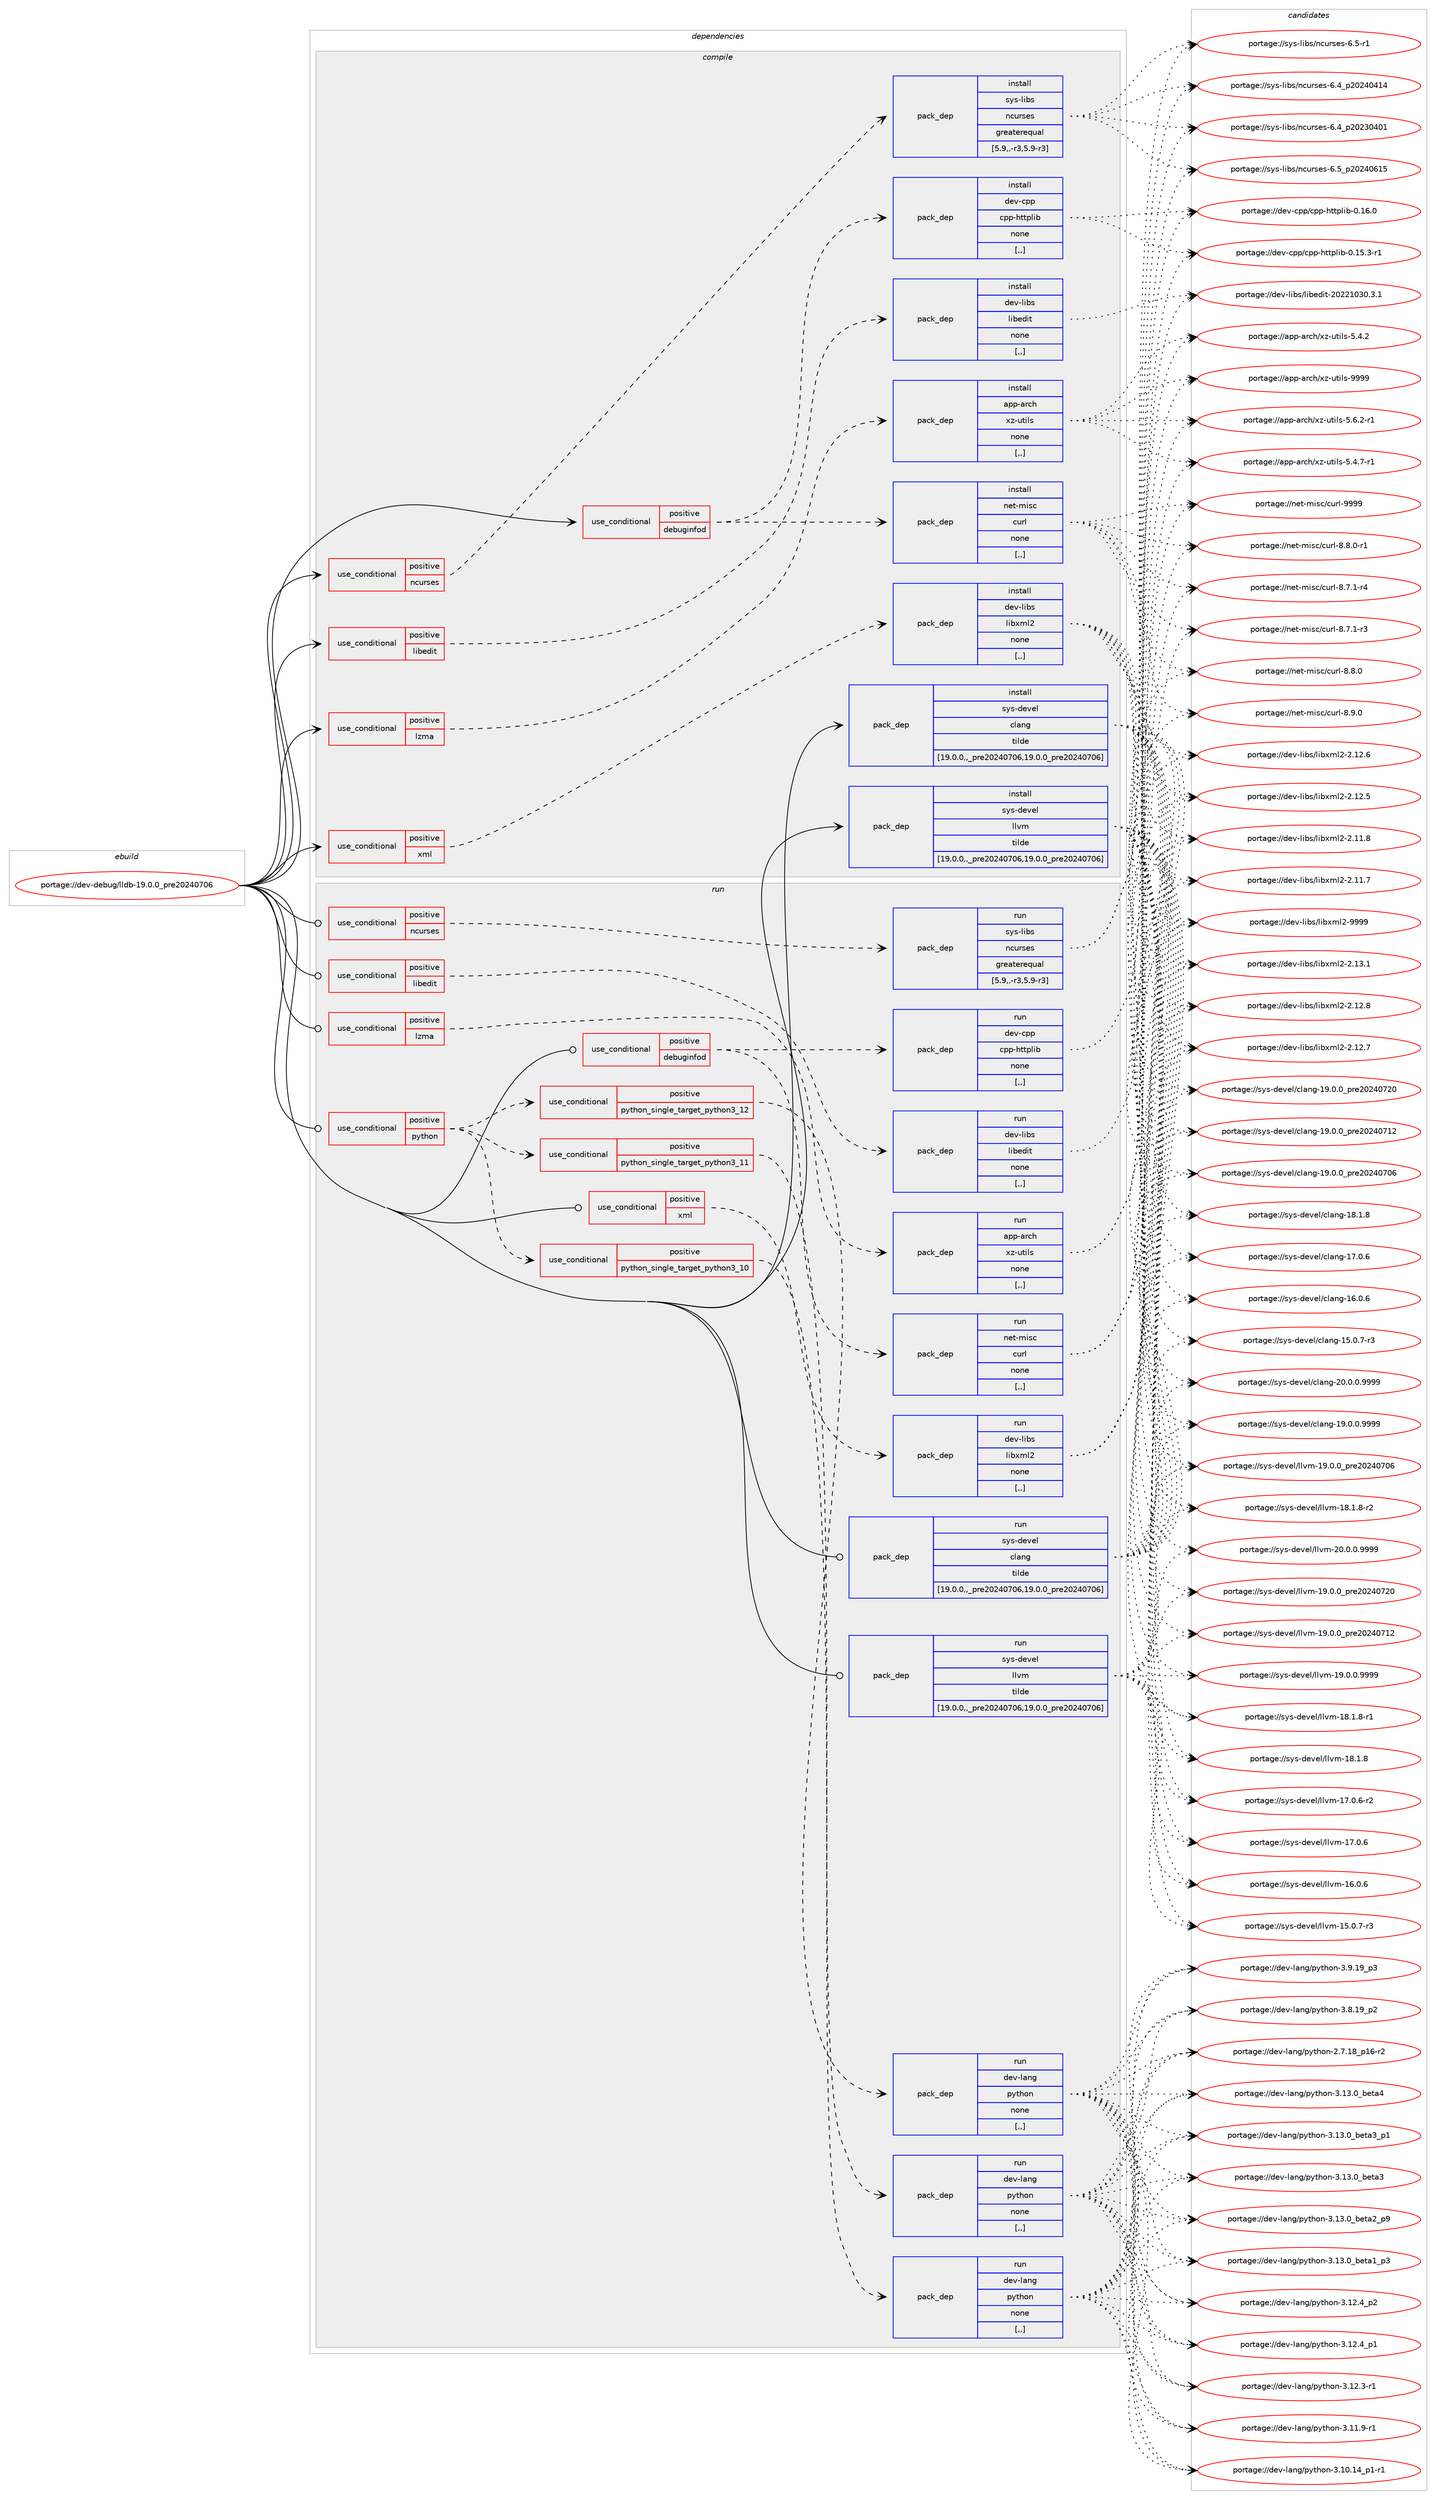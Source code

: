 digraph prolog {

# *************
# Graph options
# *************

newrank=true;
concentrate=true;
compound=true;
graph [rankdir=LR,fontname=Helvetica,fontsize=10,ranksep=1.5];#, ranksep=2.5, nodesep=0.2];
edge  [arrowhead=vee];
node  [fontname=Helvetica,fontsize=10];

# **********
# The ebuild
# **********

subgraph cluster_leftcol {
color=gray;
label=<<i>ebuild</i>>;
id [label="portage://dev-debug/lldb-19.0.0_pre20240706", color=red, width=4, href="../dev-debug/lldb-19.0.0_pre20240706.svg"];
}

# ****************
# The dependencies
# ****************

subgraph cluster_midcol {
color=gray;
label=<<i>dependencies</i>>;
subgraph cluster_compile {
fillcolor="#eeeeee";
style=filled;
label=<<i>compile</i>>;
subgraph cond19260 {
dependency72621 [label=<<TABLE BORDER="0" CELLBORDER="1" CELLSPACING="0" CELLPADDING="4"><TR><TD ROWSPAN="3" CELLPADDING="10">use_conditional</TD></TR><TR><TD>positive</TD></TR><TR><TD>debuginfod</TD></TR></TABLE>>, shape=none, color=red];
subgraph pack52405 {
dependency72622 [label=<<TABLE BORDER="0" CELLBORDER="1" CELLSPACING="0" CELLPADDING="4" WIDTH="220"><TR><TD ROWSPAN="6" CELLPADDING="30">pack_dep</TD></TR><TR><TD WIDTH="110">install</TD></TR><TR><TD>net-misc</TD></TR><TR><TD>curl</TD></TR><TR><TD>none</TD></TR><TR><TD>[,,]</TD></TR></TABLE>>, shape=none, color=blue];
}
dependency72621:e -> dependency72622:w [weight=20,style="dashed",arrowhead="vee"];
subgraph pack52406 {
dependency72623 [label=<<TABLE BORDER="0" CELLBORDER="1" CELLSPACING="0" CELLPADDING="4" WIDTH="220"><TR><TD ROWSPAN="6" CELLPADDING="30">pack_dep</TD></TR><TR><TD WIDTH="110">install</TD></TR><TR><TD>dev-cpp</TD></TR><TR><TD>cpp-httplib</TD></TR><TR><TD>none</TD></TR><TR><TD>[,,]</TD></TR></TABLE>>, shape=none, color=blue];
}
dependency72621:e -> dependency72623:w [weight=20,style="dashed",arrowhead="vee"];
}
id:e -> dependency72621:w [weight=20,style="solid",arrowhead="vee"];
subgraph cond19261 {
dependency72624 [label=<<TABLE BORDER="0" CELLBORDER="1" CELLSPACING="0" CELLPADDING="4"><TR><TD ROWSPAN="3" CELLPADDING="10">use_conditional</TD></TR><TR><TD>positive</TD></TR><TR><TD>libedit</TD></TR></TABLE>>, shape=none, color=red];
subgraph pack52407 {
dependency72625 [label=<<TABLE BORDER="0" CELLBORDER="1" CELLSPACING="0" CELLPADDING="4" WIDTH="220"><TR><TD ROWSPAN="6" CELLPADDING="30">pack_dep</TD></TR><TR><TD WIDTH="110">install</TD></TR><TR><TD>dev-libs</TD></TR><TR><TD>libedit</TD></TR><TR><TD>none</TD></TR><TR><TD>[,,]</TD></TR></TABLE>>, shape=none, color=blue];
}
dependency72624:e -> dependency72625:w [weight=20,style="dashed",arrowhead="vee"];
}
id:e -> dependency72624:w [weight=20,style="solid",arrowhead="vee"];
subgraph cond19262 {
dependency72626 [label=<<TABLE BORDER="0" CELLBORDER="1" CELLSPACING="0" CELLPADDING="4"><TR><TD ROWSPAN="3" CELLPADDING="10">use_conditional</TD></TR><TR><TD>positive</TD></TR><TR><TD>lzma</TD></TR></TABLE>>, shape=none, color=red];
subgraph pack52408 {
dependency72627 [label=<<TABLE BORDER="0" CELLBORDER="1" CELLSPACING="0" CELLPADDING="4" WIDTH="220"><TR><TD ROWSPAN="6" CELLPADDING="30">pack_dep</TD></TR><TR><TD WIDTH="110">install</TD></TR><TR><TD>app-arch</TD></TR><TR><TD>xz-utils</TD></TR><TR><TD>none</TD></TR><TR><TD>[,,]</TD></TR></TABLE>>, shape=none, color=blue];
}
dependency72626:e -> dependency72627:w [weight=20,style="dashed",arrowhead="vee"];
}
id:e -> dependency72626:w [weight=20,style="solid",arrowhead="vee"];
subgraph cond19263 {
dependency72628 [label=<<TABLE BORDER="0" CELLBORDER="1" CELLSPACING="0" CELLPADDING="4"><TR><TD ROWSPAN="3" CELLPADDING="10">use_conditional</TD></TR><TR><TD>positive</TD></TR><TR><TD>ncurses</TD></TR></TABLE>>, shape=none, color=red];
subgraph pack52409 {
dependency72629 [label=<<TABLE BORDER="0" CELLBORDER="1" CELLSPACING="0" CELLPADDING="4" WIDTH="220"><TR><TD ROWSPAN="6" CELLPADDING="30">pack_dep</TD></TR><TR><TD WIDTH="110">install</TD></TR><TR><TD>sys-libs</TD></TR><TR><TD>ncurses</TD></TR><TR><TD>greaterequal</TD></TR><TR><TD>[5.9,,-r3,5.9-r3]</TD></TR></TABLE>>, shape=none, color=blue];
}
dependency72628:e -> dependency72629:w [weight=20,style="dashed",arrowhead="vee"];
}
id:e -> dependency72628:w [weight=20,style="solid",arrowhead="vee"];
subgraph cond19264 {
dependency72630 [label=<<TABLE BORDER="0" CELLBORDER="1" CELLSPACING="0" CELLPADDING="4"><TR><TD ROWSPAN="3" CELLPADDING="10">use_conditional</TD></TR><TR><TD>positive</TD></TR><TR><TD>xml</TD></TR></TABLE>>, shape=none, color=red];
subgraph pack52410 {
dependency72631 [label=<<TABLE BORDER="0" CELLBORDER="1" CELLSPACING="0" CELLPADDING="4" WIDTH="220"><TR><TD ROWSPAN="6" CELLPADDING="30">pack_dep</TD></TR><TR><TD WIDTH="110">install</TD></TR><TR><TD>dev-libs</TD></TR><TR><TD>libxml2</TD></TR><TR><TD>none</TD></TR><TR><TD>[,,]</TD></TR></TABLE>>, shape=none, color=blue];
}
dependency72630:e -> dependency72631:w [weight=20,style="dashed",arrowhead="vee"];
}
id:e -> dependency72630:w [weight=20,style="solid",arrowhead="vee"];
subgraph pack52411 {
dependency72632 [label=<<TABLE BORDER="0" CELLBORDER="1" CELLSPACING="0" CELLPADDING="4" WIDTH="220"><TR><TD ROWSPAN="6" CELLPADDING="30">pack_dep</TD></TR><TR><TD WIDTH="110">install</TD></TR><TR><TD>sys-devel</TD></TR><TR><TD>clang</TD></TR><TR><TD>tilde</TD></TR><TR><TD>[19.0.0,,_pre20240706,19.0.0_pre20240706]</TD></TR></TABLE>>, shape=none, color=blue];
}
id:e -> dependency72632:w [weight=20,style="solid",arrowhead="vee"];
subgraph pack52412 {
dependency72633 [label=<<TABLE BORDER="0" CELLBORDER="1" CELLSPACING="0" CELLPADDING="4" WIDTH="220"><TR><TD ROWSPAN="6" CELLPADDING="30">pack_dep</TD></TR><TR><TD WIDTH="110">install</TD></TR><TR><TD>sys-devel</TD></TR><TR><TD>llvm</TD></TR><TR><TD>tilde</TD></TR><TR><TD>[19.0.0,,_pre20240706,19.0.0_pre20240706]</TD></TR></TABLE>>, shape=none, color=blue];
}
id:e -> dependency72633:w [weight=20,style="solid",arrowhead="vee"];
}
subgraph cluster_compileandrun {
fillcolor="#eeeeee";
style=filled;
label=<<i>compile and run</i>>;
}
subgraph cluster_run {
fillcolor="#eeeeee";
style=filled;
label=<<i>run</i>>;
subgraph cond19265 {
dependency72634 [label=<<TABLE BORDER="0" CELLBORDER="1" CELLSPACING="0" CELLPADDING="4"><TR><TD ROWSPAN="3" CELLPADDING="10">use_conditional</TD></TR><TR><TD>positive</TD></TR><TR><TD>debuginfod</TD></TR></TABLE>>, shape=none, color=red];
subgraph pack52413 {
dependency72635 [label=<<TABLE BORDER="0" CELLBORDER="1" CELLSPACING="0" CELLPADDING="4" WIDTH="220"><TR><TD ROWSPAN="6" CELLPADDING="30">pack_dep</TD></TR><TR><TD WIDTH="110">run</TD></TR><TR><TD>net-misc</TD></TR><TR><TD>curl</TD></TR><TR><TD>none</TD></TR><TR><TD>[,,]</TD></TR></TABLE>>, shape=none, color=blue];
}
dependency72634:e -> dependency72635:w [weight=20,style="dashed",arrowhead="vee"];
subgraph pack52414 {
dependency72636 [label=<<TABLE BORDER="0" CELLBORDER="1" CELLSPACING="0" CELLPADDING="4" WIDTH="220"><TR><TD ROWSPAN="6" CELLPADDING="30">pack_dep</TD></TR><TR><TD WIDTH="110">run</TD></TR><TR><TD>dev-cpp</TD></TR><TR><TD>cpp-httplib</TD></TR><TR><TD>none</TD></TR><TR><TD>[,,]</TD></TR></TABLE>>, shape=none, color=blue];
}
dependency72634:e -> dependency72636:w [weight=20,style="dashed",arrowhead="vee"];
}
id:e -> dependency72634:w [weight=20,style="solid",arrowhead="odot"];
subgraph cond19266 {
dependency72637 [label=<<TABLE BORDER="0" CELLBORDER="1" CELLSPACING="0" CELLPADDING="4"><TR><TD ROWSPAN="3" CELLPADDING="10">use_conditional</TD></TR><TR><TD>positive</TD></TR><TR><TD>libedit</TD></TR></TABLE>>, shape=none, color=red];
subgraph pack52415 {
dependency72638 [label=<<TABLE BORDER="0" CELLBORDER="1" CELLSPACING="0" CELLPADDING="4" WIDTH="220"><TR><TD ROWSPAN="6" CELLPADDING="30">pack_dep</TD></TR><TR><TD WIDTH="110">run</TD></TR><TR><TD>dev-libs</TD></TR><TR><TD>libedit</TD></TR><TR><TD>none</TD></TR><TR><TD>[,,]</TD></TR></TABLE>>, shape=none, color=blue];
}
dependency72637:e -> dependency72638:w [weight=20,style="dashed",arrowhead="vee"];
}
id:e -> dependency72637:w [weight=20,style="solid",arrowhead="odot"];
subgraph cond19267 {
dependency72639 [label=<<TABLE BORDER="0" CELLBORDER="1" CELLSPACING="0" CELLPADDING="4"><TR><TD ROWSPAN="3" CELLPADDING="10">use_conditional</TD></TR><TR><TD>positive</TD></TR><TR><TD>lzma</TD></TR></TABLE>>, shape=none, color=red];
subgraph pack52416 {
dependency72640 [label=<<TABLE BORDER="0" CELLBORDER="1" CELLSPACING="0" CELLPADDING="4" WIDTH="220"><TR><TD ROWSPAN="6" CELLPADDING="30">pack_dep</TD></TR><TR><TD WIDTH="110">run</TD></TR><TR><TD>app-arch</TD></TR><TR><TD>xz-utils</TD></TR><TR><TD>none</TD></TR><TR><TD>[,,]</TD></TR></TABLE>>, shape=none, color=blue];
}
dependency72639:e -> dependency72640:w [weight=20,style="dashed",arrowhead="vee"];
}
id:e -> dependency72639:w [weight=20,style="solid",arrowhead="odot"];
subgraph cond19268 {
dependency72641 [label=<<TABLE BORDER="0" CELLBORDER="1" CELLSPACING="0" CELLPADDING="4"><TR><TD ROWSPAN="3" CELLPADDING="10">use_conditional</TD></TR><TR><TD>positive</TD></TR><TR><TD>ncurses</TD></TR></TABLE>>, shape=none, color=red];
subgraph pack52417 {
dependency72642 [label=<<TABLE BORDER="0" CELLBORDER="1" CELLSPACING="0" CELLPADDING="4" WIDTH="220"><TR><TD ROWSPAN="6" CELLPADDING="30">pack_dep</TD></TR><TR><TD WIDTH="110">run</TD></TR><TR><TD>sys-libs</TD></TR><TR><TD>ncurses</TD></TR><TR><TD>greaterequal</TD></TR><TR><TD>[5.9,,-r3,5.9-r3]</TD></TR></TABLE>>, shape=none, color=blue];
}
dependency72641:e -> dependency72642:w [weight=20,style="dashed",arrowhead="vee"];
}
id:e -> dependency72641:w [weight=20,style="solid",arrowhead="odot"];
subgraph cond19269 {
dependency72643 [label=<<TABLE BORDER="0" CELLBORDER="1" CELLSPACING="0" CELLPADDING="4"><TR><TD ROWSPAN="3" CELLPADDING="10">use_conditional</TD></TR><TR><TD>positive</TD></TR><TR><TD>python</TD></TR></TABLE>>, shape=none, color=red];
subgraph cond19270 {
dependency72644 [label=<<TABLE BORDER="0" CELLBORDER="1" CELLSPACING="0" CELLPADDING="4"><TR><TD ROWSPAN="3" CELLPADDING="10">use_conditional</TD></TR><TR><TD>positive</TD></TR><TR><TD>python_single_target_python3_10</TD></TR></TABLE>>, shape=none, color=red];
subgraph pack52418 {
dependency72645 [label=<<TABLE BORDER="0" CELLBORDER="1" CELLSPACING="0" CELLPADDING="4" WIDTH="220"><TR><TD ROWSPAN="6" CELLPADDING="30">pack_dep</TD></TR><TR><TD WIDTH="110">run</TD></TR><TR><TD>dev-lang</TD></TR><TR><TD>python</TD></TR><TR><TD>none</TD></TR><TR><TD>[,,]</TD></TR></TABLE>>, shape=none, color=blue];
}
dependency72644:e -> dependency72645:w [weight=20,style="dashed",arrowhead="vee"];
}
dependency72643:e -> dependency72644:w [weight=20,style="dashed",arrowhead="vee"];
subgraph cond19271 {
dependency72646 [label=<<TABLE BORDER="0" CELLBORDER="1" CELLSPACING="0" CELLPADDING="4"><TR><TD ROWSPAN="3" CELLPADDING="10">use_conditional</TD></TR><TR><TD>positive</TD></TR><TR><TD>python_single_target_python3_11</TD></TR></TABLE>>, shape=none, color=red];
subgraph pack52419 {
dependency72647 [label=<<TABLE BORDER="0" CELLBORDER="1" CELLSPACING="0" CELLPADDING="4" WIDTH="220"><TR><TD ROWSPAN="6" CELLPADDING="30">pack_dep</TD></TR><TR><TD WIDTH="110">run</TD></TR><TR><TD>dev-lang</TD></TR><TR><TD>python</TD></TR><TR><TD>none</TD></TR><TR><TD>[,,]</TD></TR></TABLE>>, shape=none, color=blue];
}
dependency72646:e -> dependency72647:w [weight=20,style="dashed",arrowhead="vee"];
}
dependency72643:e -> dependency72646:w [weight=20,style="dashed",arrowhead="vee"];
subgraph cond19272 {
dependency72648 [label=<<TABLE BORDER="0" CELLBORDER="1" CELLSPACING="0" CELLPADDING="4"><TR><TD ROWSPAN="3" CELLPADDING="10">use_conditional</TD></TR><TR><TD>positive</TD></TR><TR><TD>python_single_target_python3_12</TD></TR></TABLE>>, shape=none, color=red];
subgraph pack52420 {
dependency72649 [label=<<TABLE BORDER="0" CELLBORDER="1" CELLSPACING="0" CELLPADDING="4" WIDTH="220"><TR><TD ROWSPAN="6" CELLPADDING="30">pack_dep</TD></TR><TR><TD WIDTH="110">run</TD></TR><TR><TD>dev-lang</TD></TR><TR><TD>python</TD></TR><TR><TD>none</TD></TR><TR><TD>[,,]</TD></TR></TABLE>>, shape=none, color=blue];
}
dependency72648:e -> dependency72649:w [weight=20,style="dashed",arrowhead="vee"];
}
dependency72643:e -> dependency72648:w [weight=20,style="dashed",arrowhead="vee"];
}
id:e -> dependency72643:w [weight=20,style="solid",arrowhead="odot"];
subgraph cond19273 {
dependency72650 [label=<<TABLE BORDER="0" CELLBORDER="1" CELLSPACING="0" CELLPADDING="4"><TR><TD ROWSPAN="3" CELLPADDING="10">use_conditional</TD></TR><TR><TD>positive</TD></TR><TR><TD>xml</TD></TR></TABLE>>, shape=none, color=red];
subgraph pack52421 {
dependency72651 [label=<<TABLE BORDER="0" CELLBORDER="1" CELLSPACING="0" CELLPADDING="4" WIDTH="220"><TR><TD ROWSPAN="6" CELLPADDING="30">pack_dep</TD></TR><TR><TD WIDTH="110">run</TD></TR><TR><TD>dev-libs</TD></TR><TR><TD>libxml2</TD></TR><TR><TD>none</TD></TR><TR><TD>[,,]</TD></TR></TABLE>>, shape=none, color=blue];
}
dependency72650:e -> dependency72651:w [weight=20,style="dashed",arrowhead="vee"];
}
id:e -> dependency72650:w [weight=20,style="solid",arrowhead="odot"];
subgraph pack52422 {
dependency72652 [label=<<TABLE BORDER="0" CELLBORDER="1" CELLSPACING="0" CELLPADDING="4" WIDTH="220"><TR><TD ROWSPAN="6" CELLPADDING="30">pack_dep</TD></TR><TR><TD WIDTH="110">run</TD></TR><TR><TD>sys-devel</TD></TR><TR><TD>clang</TD></TR><TR><TD>tilde</TD></TR><TR><TD>[19.0.0,,_pre20240706,19.0.0_pre20240706]</TD></TR></TABLE>>, shape=none, color=blue];
}
id:e -> dependency72652:w [weight=20,style="solid",arrowhead="odot"];
subgraph pack52423 {
dependency72653 [label=<<TABLE BORDER="0" CELLBORDER="1" CELLSPACING="0" CELLPADDING="4" WIDTH="220"><TR><TD ROWSPAN="6" CELLPADDING="30">pack_dep</TD></TR><TR><TD WIDTH="110">run</TD></TR><TR><TD>sys-devel</TD></TR><TR><TD>llvm</TD></TR><TR><TD>tilde</TD></TR><TR><TD>[19.0.0,,_pre20240706,19.0.0_pre20240706]</TD></TR></TABLE>>, shape=none, color=blue];
}
id:e -> dependency72653:w [weight=20,style="solid",arrowhead="odot"];
}
}

# **************
# The candidates
# **************

subgraph cluster_choices {
rank=same;
color=gray;
label=<<i>candidates</i>>;

subgraph choice52405 {
color=black;
nodesep=1;
choice110101116451091051159947991171141084557575757 [label="portage://net-misc/curl-9999", color=red, width=4,href="../net-misc/curl-9999.svg"];
choice11010111645109105115994799117114108455646574648 [label="portage://net-misc/curl-8.9.0", color=red, width=4,href="../net-misc/curl-8.9.0.svg"];
choice110101116451091051159947991171141084556465646484511449 [label="portage://net-misc/curl-8.8.0-r1", color=red, width=4,href="../net-misc/curl-8.8.0-r1.svg"];
choice11010111645109105115994799117114108455646564648 [label="portage://net-misc/curl-8.8.0", color=red, width=4,href="../net-misc/curl-8.8.0.svg"];
choice110101116451091051159947991171141084556465546494511452 [label="portage://net-misc/curl-8.7.1-r4", color=red, width=4,href="../net-misc/curl-8.7.1-r4.svg"];
choice110101116451091051159947991171141084556465546494511451 [label="portage://net-misc/curl-8.7.1-r3", color=red, width=4,href="../net-misc/curl-8.7.1-r3.svg"];
dependency72622:e -> choice110101116451091051159947991171141084557575757:w [style=dotted,weight="100"];
dependency72622:e -> choice11010111645109105115994799117114108455646574648:w [style=dotted,weight="100"];
dependency72622:e -> choice110101116451091051159947991171141084556465646484511449:w [style=dotted,weight="100"];
dependency72622:e -> choice11010111645109105115994799117114108455646564648:w [style=dotted,weight="100"];
dependency72622:e -> choice110101116451091051159947991171141084556465546494511452:w [style=dotted,weight="100"];
dependency72622:e -> choice110101116451091051159947991171141084556465546494511451:w [style=dotted,weight="100"];
}
subgraph choice52406 {
color=black;
nodesep=1;
choice10010111845991121124799112112451041161161121081059845484649544648 [label="portage://dev-cpp/cpp-httplib-0.16.0", color=red, width=4,href="../dev-cpp/cpp-httplib-0.16.0.svg"];
choice100101118459911211247991121124510411611611210810598454846495346514511449 [label="portage://dev-cpp/cpp-httplib-0.15.3-r1", color=red, width=4,href="../dev-cpp/cpp-httplib-0.15.3-r1.svg"];
dependency72623:e -> choice10010111845991121124799112112451041161161121081059845484649544648:w [style=dotted,weight="100"];
dependency72623:e -> choice100101118459911211247991121124510411611611210810598454846495346514511449:w [style=dotted,weight="100"];
}
subgraph choice52407 {
color=black;
nodesep=1;
choice1001011184510810598115471081059810110010511645504850504948514846514649 [label="portage://dev-libs/libedit-20221030.3.1", color=red, width=4,href="../dev-libs/libedit-20221030.3.1.svg"];
dependency72625:e -> choice1001011184510810598115471081059810110010511645504850504948514846514649:w [style=dotted,weight="100"];
}
subgraph choice52408 {
color=black;
nodesep=1;
choice9711211245971149910447120122451171161051081154557575757 [label="portage://app-arch/xz-utils-9999", color=red, width=4,href="../app-arch/xz-utils-9999.svg"];
choice9711211245971149910447120122451171161051081154553465446504511449 [label="portage://app-arch/xz-utils-5.6.2-r1", color=red, width=4,href="../app-arch/xz-utils-5.6.2-r1.svg"];
choice9711211245971149910447120122451171161051081154553465246554511449 [label="portage://app-arch/xz-utils-5.4.7-r1", color=red, width=4,href="../app-arch/xz-utils-5.4.7-r1.svg"];
choice971121124597114991044712012245117116105108115455346524650 [label="portage://app-arch/xz-utils-5.4.2", color=red, width=4,href="../app-arch/xz-utils-5.4.2.svg"];
dependency72627:e -> choice9711211245971149910447120122451171161051081154557575757:w [style=dotted,weight="100"];
dependency72627:e -> choice9711211245971149910447120122451171161051081154553465446504511449:w [style=dotted,weight="100"];
dependency72627:e -> choice9711211245971149910447120122451171161051081154553465246554511449:w [style=dotted,weight="100"];
dependency72627:e -> choice971121124597114991044712012245117116105108115455346524650:w [style=dotted,weight="100"];
}
subgraph choice52409 {
color=black;
nodesep=1;
choice1151211154510810598115471109911711411510111545544653951125048505248544953 [label="portage://sys-libs/ncurses-6.5_p20240615", color=red, width=4,href="../sys-libs/ncurses-6.5_p20240615.svg"];
choice11512111545108105981154711099117114115101115455446534511449 [label="portage://sys-libs/ncurses-6.5-r1", color=red, width=4,href="../sys-libs/ncurses-6.5-r1.svg"];
choice1151211154510810598115471109911711411510111545544652951125048505248524952 [label="portage://sys-libs/ncurses-6.4_p20240414", color=red, width=4,href="../sys-libs/ncurses-6.4_p20240414.svg"];
choice1151211154510810598115471109911711411510111545544652951125048505148524849 [label="portage://sys-libs/ncurses-6.4_p20230401", color=red, width=4,href="../sys-libs/ncurses-6.4_p20230401.svg"];
dependency72629:e -> choice1151211154510810598115471109911711411510111545544653951125048505248544953:w [style=dotted,weight="100"];
dependency72629:e -> choice11512111545108105981154711099117114115101115455446534511449:w [style=dotted,weight="100"];
dependency72629:e -> choice1151211154510810598115471109911711411510111545544652951125048505248524952:w [style=dotted,weight="100"];
dependency72629:e -> choice1151211154510810598115471109911711411510111545544652951125048505148524849:w [style=dotted,weight="100"];
}
subgraph choice52410 {
color=black;
nodesep=1;
choice10010111845108105981154710810598120109108504557575757 [label="portage://dev-libs/libxml2-9999", color=red, width=4,href="../dev-libs/libxml2-9999.svg"];
choice100101118451081059811547108105981201091085045504649514649 [label="portage://dev-libs/libxml2-2.13.1", color=red, width=4,href="../dev-libs/libxml2-2.13.1.svg"];
choice100101118451081059811547108105981201091085045504649504656 [label="portage://dev-libs/libxml2-2.12.8", color=red, width=4,href="../dev-libs/libxml2-2.12.8.svg"];
choice100101118451081059811547108105981201091085045504649504655 [label="portage://dev-libs/libxml2-2.12.7", color=red, width=4,href="../dev-libs/libxml2-2.12.7.svg"];
choice100101118451081059811547108105981201091085045504649504654 [label="portage://dev-libs/libxml2-2.12.6", color=red, width=4,href="../dev-libs/libxml2-2.12.6.svg"];
choice100101118451081059811547108105981201091085045504649504653 [label="portage://dev-libs/libxml2-2.12.5", color=red, width=4,href="../dev-libs/libxml2-2.12.5.svg"];
choice100101118451081059811547108105981201091085045504649494656 [label="portage://dev-libs/libxml2-2.11.8", color=red, width=4,href="../dev-libs/libxml2-2.11.8.svg"];
choice100101118451081059811547108105981201091085045504649494655 [label="portage://dev-libs/libxml2-2.11.7", color=red, width=4,href="../dev-libs/libxml2-2.11.7.svg"];
dependency72631:e -> choice10010111845108105981154710810598120109108504557575757:w [style=dotted,weight="100"];
dependency72631:e -> choice100101118451081059811547108105981201091085045504649514649:w [style=dotted,weight="100"];
dependency72631:e -> choice100101118451081059811547108105981201091085045504649504656:w [style=dotted,weight="100"];
dependency72631:e -> choice100101118451081059811547108105981201091085045504649504655:w [style=dotted,weight="100"];
dependency72631:e -> choice100101118451081059811547108105981201091085045504649504654:w [style=dotted,weight="100"];
dependency72631:e -> choice100101118451081059811547108105981201091085045504649504653:w [style=dotted,weight="100"];
dependency72631:e -> choice100101118451081059811547108105981201091085045504649494656:w [style=dotted,weight="100"];
dependency72631:e -> choice100101118451081059811547108105981201091085045504649494655:w [style=dotted,weight="100"];
}
subgraph choice52411 {
color=black;
nodesep=1;
choice11512111545100101118101108479910897110103455048464846484657575757 [label="portage://sys-devel/clang-20.0.0.9999", color=red, width=4,href="../sys-devel/clang-20.0.0.9999.svg"];
choice11512111545100101118101108479910897110103454957464846484657575757 [label="portage://sys-devel/clang-19.0.0.9999", color=red, width=4,href="../sys-devel/clang-19.0.0.9999.svg"];
choice1151211154510010111810110847991089711010345495746484648951121141015048505248555048 [label="portage://sys-devel/clang-19.0.0_pre20240720", color=red, width=4,href="../sys-devel/clang-19.0.0_pre20240720.svg"];
choice1151211154510010111810110847991089711010345495746484648951121141015048505248554950 [label="portage://sys-devel/clang-19.0.0_pre20240712", color=red, width=4,href="../sys-devel/clang-19.0.0_pre20240712.svg"];
choice1151211154510010111810110847991089711010345495746484648951121141015048505248554854 [label="portage://sys-devel/clang-19.0.0_pre20240706", color=red, width=4,href="../sys-devel/clang-19.0.0_pre20240706.svg"];
choice1151211154510010111810110847991089711010345495646494656 [label="portage://sys-devel/clang-18.1.8", color=red, width=4,href="../sys-devel/clang-18.1.8.svg"];
choice1151211154510010111810110847991089711010345495546484654 [label="portage://sys-devel/clang-17.0.6", color=red, width=4,href="../sys-devel/clang-17.0.6.svg"];
choice1151211154510010111810110847991089711010345495446484654 [label="portage://sys-devel/clang-16.0.6", color=red, width=4,href="../sys-devel/clang-16.0.6.svg"];
choice11512111545100101118101108479910897110103454953464846554511451 [label="portage://sys-devel/clang-15.0.7-r3", color=red, width=4,href="../sys-devel/clang-15.0.7-r3.svg"];
dependency72632:e -> choice11512111545100101118101108479910897110103455048464846484657575757:w [style=dotted,weight="100"];
dependency72632:e -> choice11512111545100101118101108479910897110103454957464846484657575757:w [style=dotted,weight="100"];
dependency72632:e -> choice1151211154510010111810110847991089711010345495746484648951121141015048505248555048:w [style=dotted,weight="100"];
dependency72632:e -> choice1151211154510010111810110847991089711010345495746484648951121141015048505248554950:w [style=dotted,weight="100"];
dependency72632:e -> choice1151211154510010111810110847991089711010345495746484648951121141015048505248554854:w [style=dotted,weight="100"];
dependency72632:e -> choice1151211154510010111810110847991089711010345495646494656:w [style=dotted,weight="100"];
dependency72632:e -> choice1151211154510010111810110847991089711010345495546484654:w [style=dotted,weight="100"];
dependency72632:e -> choice1151211154510010111810110847991089711010345495446484654:w [style=dotted,weight="100"];
dependency72632:e -> choice11512111545100101118101108479910897110103454953464846554511451:w [style=dotted,weight="100"];
}
subgraph choice52412 {
color=black;
nodesep=1;
choice1151211154510010111810110847108108118109455048464846484657575757 [label="portage://sys-devel/llvm-20.0.0.9999", color=red, width=4,href="../sys-devel/llvm-20.0.0.9999.svg"];
choice1151211154510010111810110847108108118109454957464846484657575757 [label="portage://sys-devel/llvm-19.0.0.9999", color=red, width=4,href="../sys-devel/llvm-19.0.0.9999.svg"];
choice115121115451001011181011084710810811810945495746484648951121141015048505248555048 [label="portage://sys-devel/llvm-19.0.0_pre20240720", color=red, width=4,href="../sys-devel/llvm-19.0.0_pre20240720.svg"];
choice115121115451001011181011084710810811810945495746484648951121141015048505248554950 [label="portage://sys-devel/llvm-19.0.0_pre20240712", color=red, width=4,href="../sys-devel/llvm-19.0.0_pre20240712.svg"];
choice115121115451001011181011084710810811810945495746484648951121141015048505248554854 [label="portage://sys-devel/llvm-19.0.0_pre20240706", color=red, width=4,href="../sys-devel/llvm-19.0.0_pre20240706.svg"];
choice1151211154510010111810110847108108118109454956464946564511450 [label="portage://sys-devel/llvm-18.1.8-r2", color=red, width=4,href="../sys-devel/llvm-18.1.8-r2.svg"];
choice1151211154510010111810110847108108118109454956464946564511449 [label="portage://sys-devel/llvm-18.1.8-r1", color=red, width=4,href="../sys-devel/llvm-18.1.8-r1.svg"];
choice115121115451001011181011084710810811810945495646494656 [label="portage://sys-devel/llvm-18.1.8", color=red, width=4,href="../sys-devel/llvm-18.1.8.svg"];
choice1151211154510010111810110847108108118109454955464846544511450 [label="portage://sys-devel/llvm-17.0.6-r2", color=red, width=4,href="../sys-devel/llvm-17.0.6-r2.svg"];
choice115121115451001011181011084710810811810945495546484654 [label="portage://sys-devel/llvm-17.0.6", color=red, width=4,href="../sys-devel/llvm-17.0.6.svg"];
choice115121115451001011181011084710810811810945495446484654 [label="portage://sys-devel/llvm-16.0.6", color=red, width=4,href="../sys-devel/llvm-16.0.6.svg"];
choice1151211154510010111810110847108108118109454953464846554511451 [label="portage://sys-devel/llvm-15.0.7-r3", color=red, width=4,href="../sys-devel/llvm-15.0.7-r3.svg"];
dependency72633:e -> choice1151211154510010111810110847108108118109455048464846484657575757:w [style=dotted,weight="100"];
dependency72633:e -> choice1151211154510010111810110847108108118109454957464846484657575757:w [style=dotted,weight="100"];
dependency72633:e -> choice115121115451001011181011084710810811810945495746484648951121141015048505248555048:w [style=dotted,weight="100"];
dependency72633:e -> choice115121115451001011181011084710810811810945495746484648951121141015048505248554950:w [style=dotted,weight="100"];
dependency72633:e -> choice115121115451001011181011084710810811810945495746484648951121141015048505248554854:w [style=dotted,weight="100"];
dependency72633:e -> choice1151211154510010111810110847108108118109454956464946564511450:w [style=dotted,weight="100"];
dependency72633:e -> choice1151211154510010111810110847108108118109454956464946564511449:w [style=dotted,weight="100"];
dependency72633:e -> choice115121115451001011181011084710810811810945495646494656:w [style=dotted,weight="100"];
dependency72633:e -> choice1151211154510010111810110847108108118109454955464846544511450:w [style=dotted,weight="100"];
dependency72633:e -> choice115121115451001011181011084710810811810945495546484654:w [style=dotted,weight="100"];
dependency72633:e -> choice115121115451001011181011084710810811810945495446484654:w [style=dotted,weight="100"];
dependency72633:e -> choice1151211154510010111810110847108108118109454953464846554511451:w [style=dotted,weight="100"];
}
subgraph choice52413 {
color=black;
nodesep=1;
choice110101116451091051159947991171141084557575757 [label="portage://net-misc/curl-9999", color=red, width=4,href="../net-misc/curl-9999.svg"];
choice11010111645109105115994799117114108455646574648 [label="portage://net-misc/curl-8.9.0", color=red, width=4,href="../net-misc/curl-8.9.0.svg"];
choice110101116451091051159947991171141084556465646484511449 [label="portage://net-misc/curl-8.8.0-r1", color=red, width=4,href="../net-misc/curl-8.8.0-r1.svg"];
choice11010111645109105115994799117114108455646564648 [label="portage://net-misc/curl-8.8.0", color=red, width=4,href="../net-misc/curl-8.8.0.svg"];
choice110101116451091051159947991171141084556465546494511452 [label="portage://net-misc/curl-8.7.1-r4", color=red, width=4,href="../net-misc/curl-8.7.1-r4.svg"];
choice110101116451091051159947991171141084556465546494511451 [label="portage://net-misc/curl-8.7.1-r3", color=red, width=4,href="../net-misc/curl-8.7.1-r3.svg"];
dependency72635:e -> choice110101116451091051159947991171141084557575757:w [style=dotted,weight="100"];
dependency72635:e -> choice11010111645109105115994799117114108455646574648:w [style=dotted,weight="100"];
dependency72635:e -> choice110101116451091051159947991171141084556465646484511449:w [style=dotted,weight="100"];
dependency72635:e -> choice11010111645109105115994799117114108455646564648:w [style=dotted,weight="100"];
dependency72635:e -> choice110101116451091051159947991171141084556465546494511452:w [style=dotted,weight="100"];
dependency72635:e -> choice110101116451091051159947991171141084556465546494511451:w [style=dotted,weight="100"];
}
subgraph choice52414 {
color=black;
nodesep=1;
choice10010111845991121124799112112451041161161121081059845484649544648 [label="portage://dev-cpp/cpp-httplib-0.16.0", color=red, width=4,href="../dev-cpp/cpp-httplib-0.16.0.svg"];
choice100101118459911211247991121124510411611611210810598454846495346514511449 [label="portage://dev-cpp/cpp-httplib-0.15.3-r1", color=red, width=4,href="../dev-cpp/cpp-httplib-0.15.3-r1.svg"];
dependency72636:e -> choice10010111845991121124799112112451041161161121081059845484649544648:w [style=dotted,weight="100"];
dependency72636:e -> choice100101118459911211247991121124510411611611210810598454846495346514511449:w [style=dotted,weight="100"];
}
subgraph choice52415 {
color=black;
nodesep=1;
choice1001011184510810598115471081059810110010511645504850504948514846514649 [label="portage://dev-libs/libedit-20221030.3.1", color=red, width=4,href="../dev-libs/libedit-20221030.3.1.svg"];
dependency72638:e -> choice1001011184510810598115471081059810110010511645504850504948514846514649:w [style=dotted,weight="100"];
}
subgraph choice52416 {
color=black;
nodesep=1;
choice9711211245971149910447120122451171161051081154557575757 [label="portage://app-arch/xz-utils-9999", color=red, width=4,href="../app-arch/xz-utils-9999.svg"];
choice9711211245971149910447120122451171161051081154553465446504511449 [label="portage://app-arch/xz-utils-5.6.2-r1", color=red, width=4,href="../app-arch/xz-utils-5.6.2-r1.svg"];
choice9711211245971149910447120122451171161051081154553465246554511449 [label="portage://app-arch/xz-utils-5.4.7-r1", color=red, width=4,href="../app-arch/xz-utils-5.4.7-r1.svg"];
choice971121124597114991044712012245117116105108115455346524650 [label="portage://app-arch/xz-utils-5.4.2", color=red, width=4,href="../app-arch/xz-utils-5.4.2.svg"];
dependency72640:e -> choice9711211245971149910447120122451171161051081154557575757:w [style=dotted,weight="100"];
dependency72640:e -> choice9711211245971149910447120122451171161051081154553465446504511449:w [style=dotted,weight="100"];
dependency72640:e -> choice9711211245971149910447120122451171161051081154553465246554511449:w [style=dotted,weight="100"];
dependency72640:e -> choice971121124597114991044712012245117116105108115455346524650:w [style=dotted,weight="100"];
}
subgraph choice52417 {
color=black;
nodesep=1;
choice1151211154510810598115471109911711411510111545544653951125048505248544953 [label="portage://sys-libs/ncurses-6.5_p20240615", color=red, width=4,href="../sys-libs/ncurses-6.5_p20240615.svg"];
choice11512111545108105981154711099117114115101115455446534511449 [label="portage://sys-libs/ncurses-6.5-r1", color=red, width=4,href="../sys-libs/ncurses-6.5-r1.svg"];
choice1151211154510810598115471109911711411510111545544652951125048505248524952 [label="portage://sys-libs/ncurses-6.4_p20240414", color=red, width=4,href="../sys-libs/ncurses-6.4_p20240414.svg"];
choice1151211154510810598115471109911711411510111545544652951125048505148524849 [label="portage://sys-libs/ncurses-6.4_p20230401", color=red, width=4,href="../sys-libs/ncurses-6.4_p20230401.svg"];
dependency72642:e -> choice1151211154510810598115471109911711411510111545544653951125048505248544953:w [style=dotted,weight="100"];
dependency72642:e -> choice11512111545108105981154711099117114115101115455446534511449:w [style=dotted,weight="100"];
dependency72642:e -> choice1151211154510810598115471109911711411510111545544652951125048505248524952:w [style=dotted,weight="100"];
dependency72642:e -> choice1151211154510810598115471109911711411510111545544652951125048505148524849:w [style=dotted,weight="100"];
}
subgraph choice52418 {
color=black;
nodesep=1;
choice1001011184510897110103471121211161041111104551464951464895981011169752 [label="portage://dev-lang/python-3.13.0_beta4", color=red, width=4,href="../dev-lang/python-3.13.0_beta4.svg"];
choice10010111845108971101034711212111610411111045514649514648959810111697519511249 [label="portage://dev-lang/python-3.13.0_beta3_p1", color=red, width=4,href="../dev-lang/python-3.13.0_beta3_p1.svg"];
choice1001011184510897110103471121211161041111104551464951464895981011169751 [label="portage://dev-lang/python-3.13.0_beta3", color=red, width=4,href="../dev-lang/python-3.13.0_beta3.svg"];
choice10010111845108971101034711212111610411111045514649514648959810111697509511257 [label="portage://dev-lang/python-3.13.0_beta2_p9", color=red, width=4,href="../dev-lang/python-3.13.0_beta2_p9.svg"];
choice10010111845108971101034711212111610411111045514649514648959810111697499511251 [label="portage://dev-lang/python-3.13.0_beta1_p3", color=red, width=4,href="../dev-lang/python-3.13.0_beta1_p3.svg"];
choice100101118451089711010347112121116104111110455146495046529511250 [label="portage://dev-lang/python-3.12.4_p2", color=red, width=4,href="../dev-lang/python-3.12.4_p2.svg"];
choice100101118451089711010347112121116104111110455146495046529511249 [label="portage://dev-lang/python-3.12.4_p1", color=red, width=4,href="../dev-lang/python-3.12.4_p1.svg"];
choice100101118451089711010347112121116104111110455146495046514511449 [label="portage://dev-lang/python-3.12.3-r1", color=red, width=4,href="../dev-lang/python-3.12.3-r1.svg"];
choice100101118451089711010347112121116104111110455146494946574511449 [label="portage://dev-lang/python-3.11.9-r1", color=red, width=4,href="../dev-lang/python-3.11.9-r1.svg"];
choice100101118451089711010347112121116104111110455146494846495295112494511449 [label="portage://dev-lang/python-3.10.14_p1-r1", color=red, width=4,href="../dev-lang/python-3.10.14_p1-r1.svg"];
choice100101118451089711010347112121116104111110455146574649579511251 [label="portage://dev-lang/python-3.9.19_p3", color=red, width=4,href="../dev-lang/python-3.9.19_p3.svg"];
choice100101118451089711010347112121116104111110455146564649579511250 [label="portage://dev-lang/python-3.8.19_p2", color=red, width=4,href="../dev-lang/python-3.8.19_p2.svg"];
choice100101118451089711010347112121116104111110455046554649569511249544511450 [label="portage://dev-lang/python-2.7.18_p16-r2", color=red, width=4,href="../dev-lang/python-2.7.18_p16-r2.svg"];
dependency72645:e -> choice1001011184510897110103471121211161041111104551464951464895981011169752:w [style=dotted,weight="100"];
dependency72645:e -> choice10010111845108971101034711212111610411111045514649514648959810111697519511249:w [style=dotted,weight="100"];
dependency72645:e -> choice1001011184510897110103471121211161041111104551464951464895981011169751:w [style=dotted,weight="100"];
dependency72645:e -> choice10010111845108971101034711212111610411111045514649514648959810111697509511257:w [style=dotted,weight="100"];
dependency72645:e -> choice10010111845108971101034711212111610411111045514649514648959810111697499511251:w [style=dotted,weight="100"];
dependency72645:e -> choice100101118451089711010347112121116104111110455146495046529511250:w [style=dotted,weight="100"];
dependency72645:e -> choice100101118451089711010347112121116104111110455146495046529511249:w [style=dotted,weight="100"];
dependency72645:e -> choice100101118451089711010347112121116104111110455146495046514511449:w [style=dotted,weight="100"];
dependency72645:e -> choice100101118451089711010347112121116104111110455146494946574511449:w [style=dotted,weight="100"];
dependency72645:e -> choice100101118451089711010347112121116104111110455146494846495295112494511449:w [style=dotted,weight="100"];
dependency72645:e -> choice100101118451089711010347112121116104111110455146574649579511251:w [style=dotted,weight="100"];
dependency72645:e -> choice100101118451089711010347112121116104111110455146564649579511250:w [style=dotted,weight="100"];
dependency72645:e -> choice100101118451089711010347112121116104111110455046554649569511249544511450:w [style=dotted,weight="100"];
}
subgraph choice52419 {
color=black;
nodesep=1;
choice1001011184510897110103471121211161041111104551464951464895981011169752 [label="portage://dev-lang/python-3.13.0_beta4", color=red, width=4,href="../dev-lang/python-3.13.0_beta4.svg"];
choice10010111845108971101034711212111610411111045514649514648959810111697519511249 [label="portage://dev-lang/python-3.13.0_beta3_p1", color=red, width=4,href="../dev-lang/python-3.13.0_beta3_p1.svg"];
choice1001011184510897110103471121211161041111104551464951464895981011169751 [label="portage://dev-lang/python-3.13.0_beta3", color=red, width=4,href="../dev-lang/python-3.13.0_beta3.svg"];
choice10010111845108971101034711212111610411111045514649514648959810111697509511257 [label="portage://dev-lang/python-3.13.0_beta2_p9", color=red, width=4,href="../dev-lang/python-3.13.0_beta2_p9.svg"];
choice10010111845108971101034711212111610411111045514649514648959810111697499511251 [label="portage://dev-lang/python-3.13.0_beta1_p3", color=red, width=4,href="../dev-lang/python-3.13.0_beta1_p3.svg"];
choice100101118451089711010347112121116104111110455146495046529511250 [label="portage://dev-lang/python-3.12.4_p2", color=red, width=4,href="../dev-lang/python-3.12.4_p2.svg"];
choice100101118451089711010347112121116104111110455146495046529511249 [label="portage://dev-lang/python-3.12.4_p1", color=red, width=4,href="../dev-lang/python-3.12.4_p1.svg"];
choice100101118451089711010347112121116104111110455146495046514511449 [label="portage://dev-lang/python-3.12.3-r1", color=red, width=4,href="../dev-lang/python-3.12.3-r1.svg"];
choice100101118451089711010347112121116104111110455146494946574511449 [label="portage://dev-lang/python-3.11.9-r1", color=red, width=4,href="../dev-lang/python-3.11.9-r1.svg"];
choice100101118451089711010347112121116104111110455146494846495295112494511449 [label="portage://dev-lang/python-3.10.14_p1-r1", color=red, width=4,href="../dev-lang/python-3.10.14_p1-r1.svg"];
choice100101118451089711010347112121116104111110455146574649579511251 [label="portage://dev-lang/python-3.9.19_p3", color=red, width=4,href="../dev-lang/python-3.9.19_p3.svg"];
choice100101118451089711010347112121116104111110455146564649579511250 [label="portage://dev-lang/python-3.8.19_p2", color=red, width=4,href="../dev-lang/python-3.8.19_p2.svg"];
choice100101118451089711010347112121116104111110455046554649569511249544511450 [label="portage://dev-lang/python-2.7.18_p16-r2", color=red, width=4,href="../dev-lang/python-2.7.18_p16-r2.svg"];
dependency72647:e -> choice1001011184510897110103471121211161041111104551464951464895981011169752:w [style=dotted,weight="100"];
dependency72647:e -> choice10010111845108971101034711212111610411111045514649514648959810111697519511249:w [style=dotted,weight="100"];
dependency72647:e -> choice1001011184510897110103471121211161041111104551464951464895981011169751:w [style=dotted,weight="100"];
dependency72647:e -> choice10010111845108971101034711212111610411111045514649514648959810111697509511257:w [style=dotted,weight="100"];
dependency72647:e -> choice10010111845108971101034711212111610411111045514649514648959810111697499511251:w [style=dotted,weight="100"];
dependency72647:e -> choice100101118451089711010347112121116104111110455146495046529511250:w [style=dotted,weight="100"];
dependency72647:e -> choice100101118451089711010347112121116104111110455146495046529511249:w [style=dotted,weight="100"];
dependency72647:e -> choice100101118451089711010347112121116104111110455146495046514511449:w [style=dotted,weight="100"];
dependency72647:e -> choice100101118451089711010347112121116104111110455146494946574511449:w [style=dotted,weight="100"];
dependency72647:e -> choice100101118451089711010347112121116104111110455146494846495295112494511449:w [style=dotted,weight="100"];
dependency72647:e -> choice100101118451089711010347112121116104111110455146574649579511251:w [style=dotted,weight="100"];
dependency72647:e -> choice100101118451089711010347112121116104111110455146564649579511250:w [style=dotted,weight="100"];
dependency72647:e -> choice100101118451089711010347112121116104111110455046554649569511249544511450:w [style=dotted,weight="100"];
}
subgraph choice52420 {
color=black;
nodesep=1;
choice1001011184510897110103471121211161041111104551464951464895981011169752 [label="portage://dev-lang/python-3.13.0_beta4", color=red, width=4,href="../dev-lang/python-3.13.0_beta4.svg"];
choice10010111845108971101034711212111610411111045514649514648959810111697519511249 [label="portage://dev-lang/python-3.13.0_beta3_p1", color=red, width=4,href="../dev-lang/python-3.13.0_beta3_p1.svg"];
choice1001011184510897110103471121211161041111104551464951464895981011169751 [label="portage://dev-lang/python-3.13.0_beta3", color=red, width=4,href="../dev-lang/python-3.13.0_beta3.svg"];
choice10010111845108971101034711212111610411111045514649514648959810111697509511257 [label="portage://dev-lang/python-3.13.0_beta2_p9", color=red, width=4,href="../dev-lang/python-3.13.0_beta2_p9.svg"];
choice10010111845108971101034711212111610411111045514649514648959810111697499511251 [label="portage://dev-lang/python-3.13.0_beta1_p3", color=red, width=4,href="../dev-lang/python-3.13.0_beta1_p3.svg"];
choice100101118451089711010347112121116104111110455146495046529511250 [label="portage://dev-lang/python-3.12.4_p2", color=red, width=4,href="../dev-lang/python-3.12.4_p2.svg"];
choice100101118451089711010347112121116104111110455146495046529511249 [label="portage://dev-lang/python-3.12.4_p1", color=red, width=4,href="../dev-lang/python-3.12.4_p1.svg"];
choice100101118451089711010347112121116104111110455146495046514511449 [label="portage://dev-lang/python-3.12.3-r1", color=red, width=4,href="../dev-lang/python-3.12.3-r1.svg"];
choice100101118451089711010347112121116104111110455146494946574511449 [label="portage://dev-lang/python-3.11.9-r1", color=red, width=4,href="../dev-lang/python-3.11.9-r1.svg"];
choice100101118451089711010347112121116104111110455146494846495295112494511449 [label="portage://dev-lang/python-3.10.14_p1-r1", color=red, width=4,href="../dev-lang/python-3.10.14_p1-r1.svg"];
choice100101118451089711010347112121116104111110455146574649579511251 [label="portage://dev-lang/python-3.9.19_p3", color=red, width=4,href="../dev-lang/python-3.9.19_p3.svg"];
choice100101118451089711010347112121116104111110455146564649579511250 [label="portage://dev-lang/python-3.8.19_p2", color=red, width=4,href="../dev-lang/python-3.8.19_p2.svg"];
choice100101118451089711010347112121116104111110455046554649569511249544511450 [label="portage://dev-lang/python-2.7.18_p16-r2", color=red, width=4,href="../dev-lang/python-2.7.18_p16-r2.svg"];
dependency72649:e -> choice1001011184510897110103471121211161041111104551464951464895981011169752:w [style=dotted,weight="100"];
dependency72649:e -> choice10010111845108971101034711212111610411111045514649514648959810111697519511249:w [style=dotted,weight="100"];
dependency72649:e -> choice1001011184510897110103471121211161041111104551464951464895981011169751:w [style=dotted,weight="100"];
dependency72649:e -> choice10010111845108971101034711212111610411111045514649514648959810111697509511257:w [style=dotted,weight="100"];
dependency72649:e -> choice10010111845108971101034711212111610411111045514649514648959810111697499511251:w [style=dotted,weight="100"];
dependency72649:e -> choice100101118451089711010347112121116104111110455146495046529511250:w [style=dotted,weight="100"];
dependency72649:e -> choice100101118451089711010347112121116104111110455146495046529511249:w [style=dotted,weight="100"];
dependency72649:e -> choice100101118451089711010347112121116104111110455146495046514511449:w [style=dotted,weight="100"];
dependency72649:e -> choice100101118451089711010347112121116104111110455146494946574511449:w [style=dotted,weight="100"];
dependency72649:e -> choice100101118451089711010347112121116104111110455146494846495295112494511449:w [style=dotted,weight="100"];
dependency72649:e -> choice100101118451089711010347112121116104111110455146574649579511251:w [style=dotted,weight="100"];
dependency72649:e -> choice100101118451089711010347112121116104111110455146564649579511250:w [style=dotted,weight="100"];
dependency72649:e -> choice100101118451089711010347112121116104111110455046554649569511249544511450:w [style=dotted,weight="100"];
}
subgraph choice52421 {
color=black;
nodesep=1;
choice10010111845108105981154710810598120109108504557575757 [label="portage://dev-libs/libxml2-9999", color=red, width=4,href="../dev-libs/libxml2-9999.svg"];
choice100101118451081059811547108105981201091085045504649514649 [label="portage://dev-libs/libxml2-2.13.1", color=red, width=4,href="../dev-libs/libxml2-2.13.1.svg"];
choice100101118451081059811547108105981201091085045504649504656 [label="portage://dev-libs/libxml2-2.12.8", color=red, width=4,href="../dev-libs/libxml2-2.12.8.svg"];
choice100101118451081059811547108105981201091085045504649504655 [label="portage://dev-libs/libxml2-2.12.7", color=red, width=4,href="../dev-libs/libxml2-2.12.7.svg"];
choice100101118451081059811547108105981201091085045504649504654 [label="portage://dev-libs/libxml2-2.12.6", color=red, width=4,href="../dev-libs/libxml2-2.12.6.svg"];
choice100101118451081059811547108105981201091085045504649504653 [label="portage://dev-libs/libxml2-2.12.5", color=red, width=4,href="../dev-libs/libxml2-2.12.5.svg"];
choice100101118451081059811547108105981201091085045504649494656 [label="portage://dev-libs/libxml2-2.11.8", color=red, width=4,href="../dev-libs/libxml2-2.11.8.svg"];
choice100101118451081059811547108105981201091085045504649494655 [label="portage://dev-libs/libxml2-2.11.7", color=red, width=4,href="../dev-libs/libxml2-2.11.7.svg"];
dependency72651:e -> choice10010111845108105981154710810598120109108504557575757:w [style=dotted,weight="100"];
dependency72651:e -> choice100101118451081059811547108105981201091085045504649514649:w [style=dotted,weight="100"];
dependency72651:e -> choice100101118451081059811547108105981201091085045504649504656:w [style=dotted,weight="100"];
dependency72651:e -> choice100101118451081059811547108105981201091085045504649504655:w [style=dotted,weight="100"];
dependency72651:e -> choice100101118451081059811547108105981201091085045504649504654:w [style=dotted,weight="100"];
dependency72651:e -> choice100101118451081059811547108105981201091085045504649504653:w [style=dotted,weight="100"];
dependency72651:e -> choice100101118451081059811547108105981201091085045504649494656:w [style=dotted,weight="100"];
dependency72651:e -> choice100101118451081059811547108105981201091085045504649494655:w [style=dotted,weight="100"];
}
subgraph choice52422 {
color=black;
nodesep=1;
choice11512111545100101118101108479910897110103455048464846484657575757 [label="portage://sys-devel/clang-20.0.0.9999", color=red, width=4,href="../sys-devel/clang-20.0.0.9999.svg"];
choice11512111545100101118101108479910897110103454957464846484657575757 [label="portage://sys-devel/clang-19.0.0.9999", color=red, width=4,href="../sys-devel/clang-19.0.0.9999.svg"];
choice1151211154510010111810110847991089711010345495746484648951121141015048505248555048 [label="portage://sys-devel/clang-19.0.0_pre20240720", color=red, width=4,href="../sys-devel/clang-19.0.0_pre20240720.svg"];
choice1151211154510010111810110847991089711010345495746484648951121141015048505248554950 [label="portage://sys-devel/clang-19.0.0_pre20240712", color=red, width=4,href="../sys-devel/clang-19.0.0_pre20240712.svg"];
choice1151211154510010111810110847991089711010345495746484648951121141015048505248554854 [label="portage://sys-devel/clang-19.0.0_pre20240706", color=red, width=4,href="../sys-devel/clang-19.0.0_pre20240706.svg"];
choice1151211154510010111810110847991089711010345495646494656 [label="portage://sys-devel/clang-18.1.8", color=red, width=4,href="../sys-devel/clang-18.1.8.svg"];
choice1151211154510010111810110847991089711010345495546484654 [label="portage://sys-devel/clang-17.0.6", color=red, width=4,href="../sys-devel/clang-17.0.6.svg"];
choice1151211154510010111810110847991089711010345495446484654 [label="portage://sys-devel/clang-16.0.6", color=red, width=4,href="../sys-devel/clang-16.0.6.svg"];
choice11512111545100101118101108479910897110103454953464846554511451 [label="portage://sys-devel/clang-15.0.7-r3", color=red, width=4,href="../sys-devel/clang-15.0.7-r3.svg"];
dependency72652:e -> choice11512111545100101118101108479910897110103455048464846484657575757:w [style=dotted,weight="100"];
dependency72652:e -> choice11512111545100101118101108479910897110103454957464846484657575757:w [style=dotted,weight="100"];
dependency72652:e -> choice1151211154510010111810110847991089711010345495746484648951121141015048505248555048:w [style=dotted,weight="100"];
dependency72652:e -> choice1151211154510010111810110847991089711010345495746484648951121141015048505248554950:w [style=dotted,weight="100"];
dependency72652:e -> choice1151211154510010111810110847991089711010345495746484648951121141015048505248554854:w [style=dotted,weight="100"];
dependency72652:e -> choice1151211154510010111810110847991089711010345495646494656:w [style=dotted,weight="100"];
dependency72652:e -> choice1151211154510010111810110847991089711010345495546484654:w [style=dotted,weight="100"];
dependency72652:e -> choice1151211154510010111810110847991089711010345495446484654:w [style=dotted,weight="100"];
dependency72652:e -> choice11512111545100101118101108479910897110103454953464846554511451:w [style=dotted,weight="100"];
}
subgraph choice52423 {
color=black;
nodesep=1;
choice1151211154510010111810110847108108118109455048464846484657575757 [label="portage://sys-devel/llvm-20.0.0.9999", color=red, width=4,href="../sys-devel/llvm-20.0.0.9999.svg"];
choice1151211154510010111810110847108108118109454957464846484657575757 [label="portage://sys-devel/llvm-19.0.0.9999", color=red, width=4,href="../sys-devel/llvm-19.0.0.9999.svg"];
choice115121115451001011181011084710810811810945495746484648951121141015048505248555048 [label="portage://sys-devel/llvm-19.0.0_pre20240720", color=red, width=4,href="../sys-devel/llvm-19.0.0_pre20240720.svg"];
choice115121115451001011181011084710810811810945495746484648951121141015048505248554950 [label="portage://sys-devel/llvm-19.0.0_pre20240712", color=red, width=4,href="../sys-devel/llvm-19.0.0_pre20240712.svg"];
choice115121115451001011181011084710810811810945495746484648951121141015048505248554854 [label="portage://sys-devel/llvm-19.0.0_pre20240706", color=red, width=4,href="../sys-devel/llvm-19.0.0_pre20240706.svg"];
choice1151211154510010111810110847108108118109454956464946564511450 [label="portage://sys-devel/llvm-18.1.8-r2", color=red, width=4,href="../sys-devel/llvm-18.1.8-r2.svg"];
choice1151211154510010111810110847108108118109454956464946564511449 [label="portage://sys-devel/llvm-18.1.8-r1", color=red, width=4,href="../sys-devel/llvm-18.1.8-r1.svg"];
choice115121115451001011181011084710810811810945495646494656 [label="portage://sys-devel/llvm-18.1.8", color=red, width=4,href="../sys-devel/llvm-18.1.8.svg"];
choice1151211154510010111810110847108108118109454955464846544511450 [label="portage://sys-devel/llvm-17.0.6-r2", color=red, width=4,href="../sys-devel/llvm-17.0.6-r2.svg"];
choice115121115451001011181011084710810811810945495546484654 [label="portage://sys-devel/llvm-17.0.6", color=red, width=4,href="../sys-devel/llvm-17.0.6.svg"];
choice115121115451001011181011084710810811810945495446484654 [label="portage://sys-devel/llvm-16.0.6", color=red, width=4,href="../sys-devel/llvm-16.0.6.svg"];
choice1151211154510010111810110847108108118109454953464846554511451 [label="portage://sys-devel/llvm-15.0.7-r3", color=red, width=4,href="../sys-devel/llvm-15.0.7-r3.svg"];
dependency72653:e -> choice1151211154510010111810110847108108118109455048464846484657575757:w [style=dotted,weight="100"];
dependency72653:e -> choice1151211154510010111810110847108108118109454957464846484657575757:w [style=dotted,weight="100"];
dependency72653:e -> choice115121115451001011181011084710810811810945495746484648951121141015048505248555048:w [style=dotted,weight="100"];
dependency72653:e -> choice115121115451001011181011084710810811810945495746484648951121141015048505248554950:w [style=dotted,weight="100"];
dependency72653:e -> choice115121115451001011181011084710810811810945495746484648951121141015048505248554854:w [style=dotted,weight="100"];
dependency72653:e -> choice1151211154510010111810110847108108118109454956464946564511450:w [style=dotted,weight="100"];
dependency72653:e -> choice1151211154510010111810110847108108118109454956464946564511449:w [style=dotted,weight="100"];
dependency72653:e -> choice115121115451001011181011084710810811810945495646494656:w [style=dotted,weight="100"];
dependency72653:e -> choice1151211154510010111810110847108108118109454955464846544511450:w [style=dotted,weight="100"];
dependency72653:e -> choice115121115451001011181011084710810811810945495546484654:w [style=dotted,weight="100"];
dependency72653:e -> choice115121115451001011181011084710810811810945495446484654:w [style=dotted,weight="100"];
dependency72653:e -> choice1151211154510010111810110847108108118109454953464846554511451:w [style=dotted,weight="100"];
}
}

}
